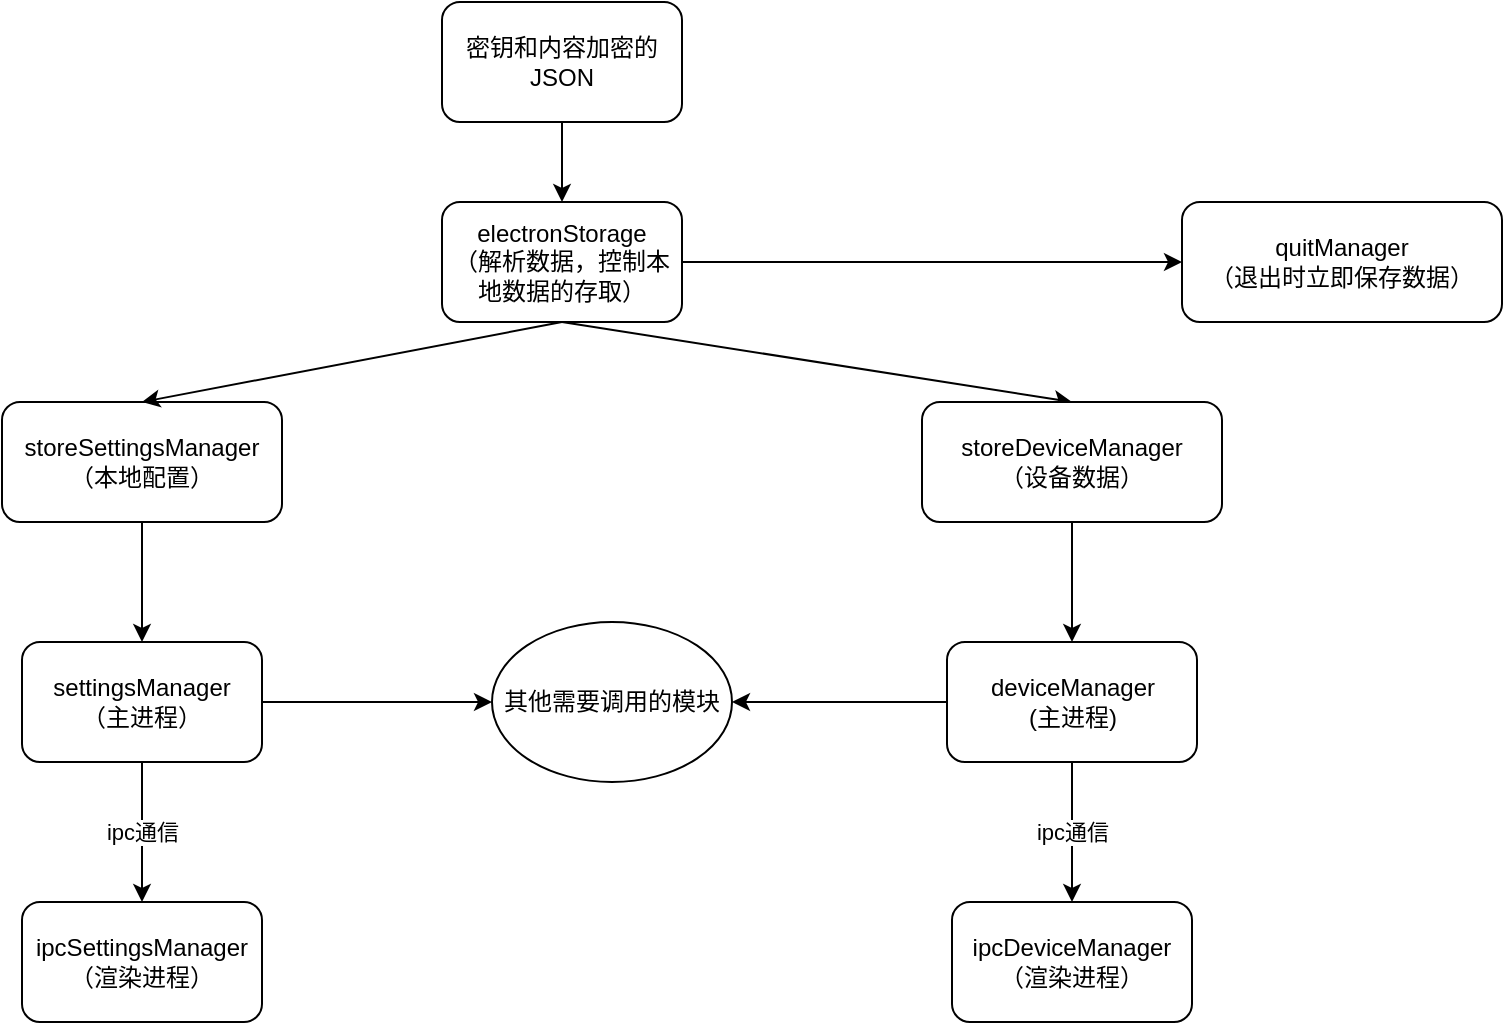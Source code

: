 <mxfile>
    <diagram id="dNetE5DeTbG2oXy4Y8kS" name="Page-1">
        <mxGraphModel dx="1044" dy="784" grid="1" gridSize="10" guides="1" tooltips="1" connect="1" arrows="1" fold="1" page="1" pageScale="1" pageWidth="850" pageHeight="1100" math="0" shadow="0">
            <root>
                <mxCell id="0"/>
                <mxCell id="1" parent="0"/>
                <mxCell id="5" value="密钥和内容加密的JSON" style="rounded=1;whiteSpace=wrap;html=1;" parent="1" vertex="1">
                    <mxGeometry x="280" y="40" width="120" height="60" as="geometry"/>
                </mxCell>
                <mxCell id="9" value="" style="edgeStyle=none;html=1;exitX=0.5;exitY=1;exitDx=0;exitDy=0;" parent="1" source="5" target="8" edge="1">
                    <mxGeometry relative="1" as="geometry">
                        <mxPoint x="340" y="200" as="sourcePoint"/>
                    </mxGeometry>
                </mxCell>
                <mxCell id="14" value="" style="edgeStyle=none;html=1;entryX=0.5;entryY=0;entryDx=0;entryDy=0;exitX=0.5;exitY=1;exitDx=0;exitDy=0;" parent="1" source="8" target="10" edge="1">
                    <mxGeometry relative="1" as="geometry"/>
                </mxCell>
                <mxCell id="30" value="" style="edgeStyle=none;html=1;" parent="1" source="8" target="12" edge="1">
                    <mxGeometry relative="1" as="geometry"/>
                </mxCell>
                <mxCell id="8" value="electronStorage&lt;br&gt;（解析数据，控制本地数据的存取）" style="rounded=1;whiteSpace=wrap;html=1;" parent="1" vertex="1">
                    <mxGeometry x="280" y="140" width="120" height="60" as="geometry"/>
                </mxCell>
                <mxCell id="18" value="" style="edgeStyle=none;html=1;" parent="1" source="10" target="17" edge="1">
                    <mxGeometry relative="1" as="geometry"/>
                </mxCell>
                <mxCell id="10" value="storeDeviceManager&lt;br&gt;（设备数据）" style="rounded=1;whiteSpace=wrap;html=1;" parent="1" vertex="1">
                    <mxGeometry x="520" y="240" width="150" height="60" as="geometry"/>
                </mxCell>
                <mxCell id="20" value="" style="edgeStyle=none;html=1;" parent="1" source="11" target="19" edge="1">
                    <mxGeometry relative="1" as="geometry"/>
                </mxCell>
                <mxCell id="11" value="storeSettingsManager&lt;br&gt;（本地配置）" style="rounded=1;whiteSpace=wrap;html=1;" parent="1" vertex="1">
                    <mxGeometry x="60" y="240" width="140" height="60" as="geometry"/>
                </mxCell>
                <mxCell id="12" value="quitManager&lt;br&gt;（退出时立即保存数据）" style="rounded=1;whiteSpace=wrap;html=1;" parent="1" vertex="1">
                    <mxGeometry x="650" y="140" width="160" height="60" as="geometry"/>
                </mxCell>
                <mxCell id="15" value="" style="endArrow=classic;html=1;exitX=0.5;exitY=1;exitDx=0;exitDy=0;entryX=0.5;entryY=0;entryDx=0;entryDy=0;" parent="1" source="8" target="11" edge="1">
                    <mxGeometry width="50" height="50" relative="1" as="geometry">
                        <mxPoint x="400" y="190" as="sourcePoint"/>
                        <mxPoint x="450" y="140" as="targetPoint"/>
                    </mxGeometry>
                </mxCell>
                <mxCell id="38" value="" style="edgeStyle=none;html=1;" edge="1" parent="1" source="17" target="31">
                    <mxGeometry relative="1" as="geometry"/>
                </mxCell>
                <mxCell id="17" value="deviceManager&lt;br&gt;(主进程)" style="rounded=1;whiteSpace=wrap;html=1;" parent="1" vertex="1">
                    <mxGeometry x="532.5" y="360" width="125" height="60" as="geometry"/>
                </mxCell>
                <mxCell id="37" value="" style="edgeStyle=none;html=1;" edge="1" parent="1" source="19" target="31">
                    <mxGeometry relative="1" as="geometry"/>
                </mxCell>
                <mxCell id="19" value="settingsManager&lt;br&gt;（主进程）" style="rounded=1;whiteSpace=wrap;html=1;" parent="1" vertex="1">
                    <mxGeometry x="70" y="360" width="120" height="60" as="geometry"/>
                </mxCell>
                <mxCell id="21" value="ipcSettingsManager&lt;br&gt;（渲染进程）" style="rounded=1;whiteSpace=wrap;html=1;" parent="1" vertex="1">
                    <mxGeometry x="70" y="490" width="120" height="60" as="geometry"/>
                </mxCell>
                <mxCell id="22" value="ipcDeviceManager&lt;br&gt;（渲染进程）" style="rounded=1;whiteSpace=wrap;html=1;" parent="1" vertex="1">
                    <mxGeometry x="535" y="490" width="120" height="60" as="geometry"/>
                </mxCell>
                <mxCell id="25" value="" style="endArrow=classic;html=1;exitX=0.5;exitY=1;exitDx=0;exitDy=0;" parent="1" source="19" target="21" edge="1">
                    <mxGeometry relative="1" as="geometry">
                        <mxPoint x="370" y="220" as="sourcePoint"/>
                        <mxPoint x="470" y="220" as="targetPoint"/>
                    </mxGeometry>
                </mxCell>
                <mxCell id="26" value="ipc通信" style="edgeLabel;resizable=0;html=1;align=center;verticalAlign=middle;" parent="25" connectable="0" vertex="1">
                    <mxGeometry relative="1" as="geometry"/>
                </mxCell>
                <mxCell id="27" value="" style="endArrow=classic;html=1;exitX=0.5;exitY=1;exitDx=0;exitDy=0;entryX=0.5;entryY=0;entryDx=0;entryDy=0;" parent="1" source="17" target="22" edge="1">
                    <mxGeometry relative="1" as="geometry">
                        <mxPoint x="594.5" y="430" as="sourcePoint"/>
                        <mxPoint x="685" y="440" as="targetPoint"/>
                    </mxGeometry>
                </mxCell>
                <mxCell id="28" value="ipc通信" style="edgeLabel;resizable=0;html=1;align=center;verticalAlign=middle;" parent="27" connectable="0" vertex="1">
                    <mxGeometry relative="1" as="geometry"/>
                </mxCell>
                <mxCell id="31" value="其他需要调用的模块" style="ellipse;whiteSpace=wrap;html=1;" parent="1" vertex="1">
                    <mxGeometry x="305" y="350" width="120" height="80" as="geometry"/>
                </mxCell>
            </root>
        </mxGraphModel>
    </diagram>
</mxfile>
